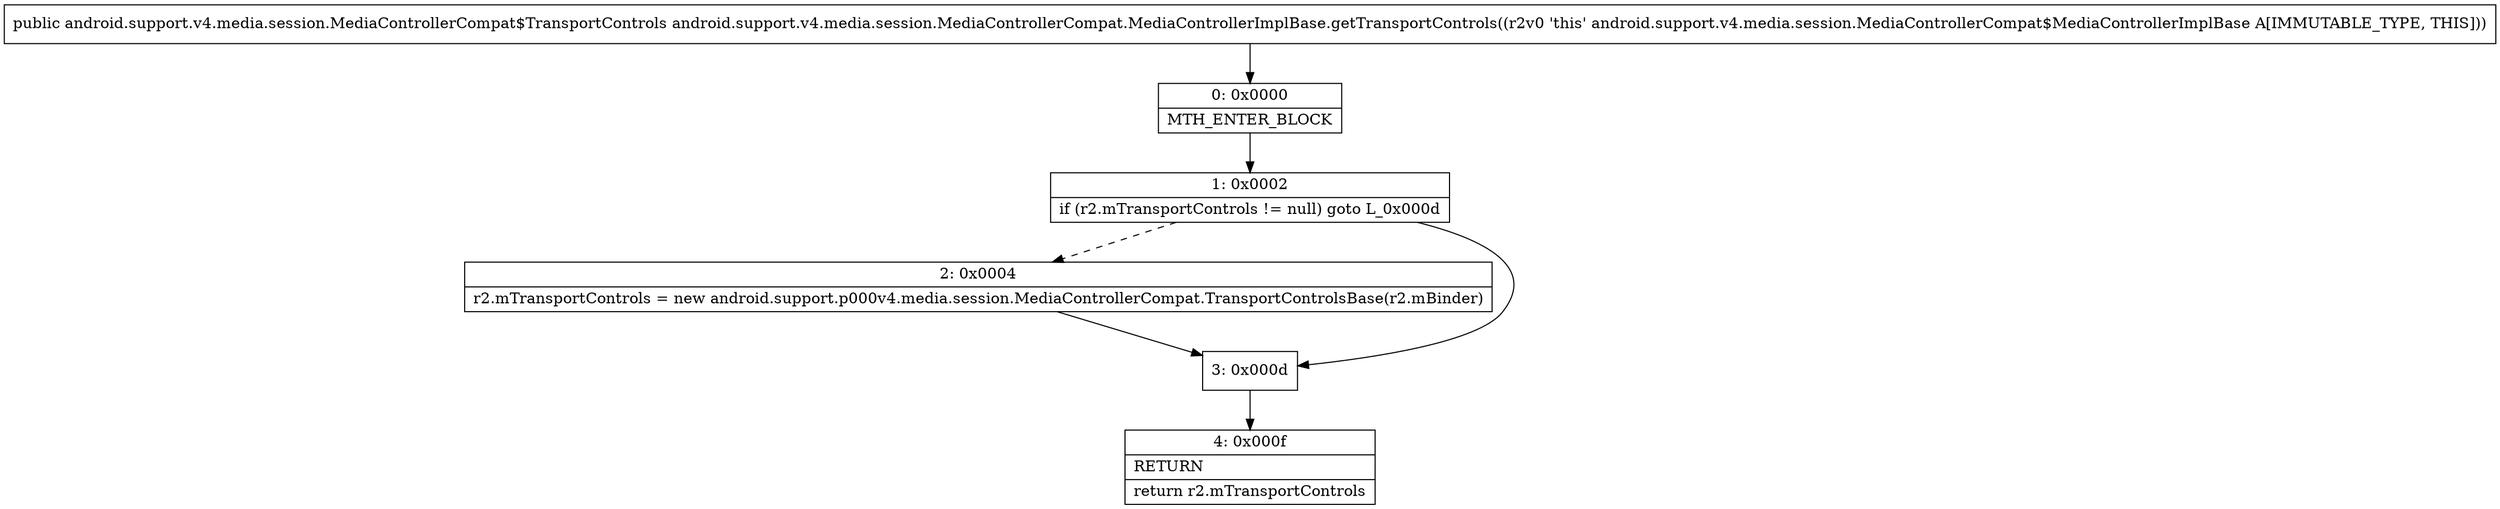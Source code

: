 digraph "CFG forandroid.support.v4.media.session.MediaControllerCompat.MediaControllerImplBase.getTransportControls()Landroid\/support\/v4\/media\/session\/MediaControllerCompat$TransportControls;" {
Node_0 [shape=record,label="{0\:\ 0x0000|MTH_ENTER_BLOCK\l}"];
Node_1 [shape=record,label="{1\:\ 0x0002|if (r2.mTransportControls != null) goto L_0x000d\l}"];
Node_2 [shape=record,label="{2\:\ 0x0004|r2.mTransportControls = new android.support.p000v4.media.session.MediaControllerCompat.TransportControlsBase(r2.mBinder)\l}"];
Node_3 [shape=record,label="{3\:\ 0x000d}"];
Node_4 [shape=record,label="{4\:\ 0x000f|RETURN\l|return r2.mTransportControls\l}"];
MethodNode[shape=record,label="{public android.support.v4.media.session.MediaControllerCompat$TransportControls android.support.v4.media.session.MediaControllerCompat.MediaControllerImplBase.getTransportControls((r2v0 'this' android.support.v4.media.session.MediaControllerCompat$MediaControllerImplBase A[IMMUTABLE_TYPE, THIS])) }"];
MethodNode -> Node_0;
Node_0 -> Node_1;
Node_1 -> Node_2[style=dashed];
Node_1 -> Node_3;
Node_2 -> Node_3;
Node_3 -> Node_4;
}

